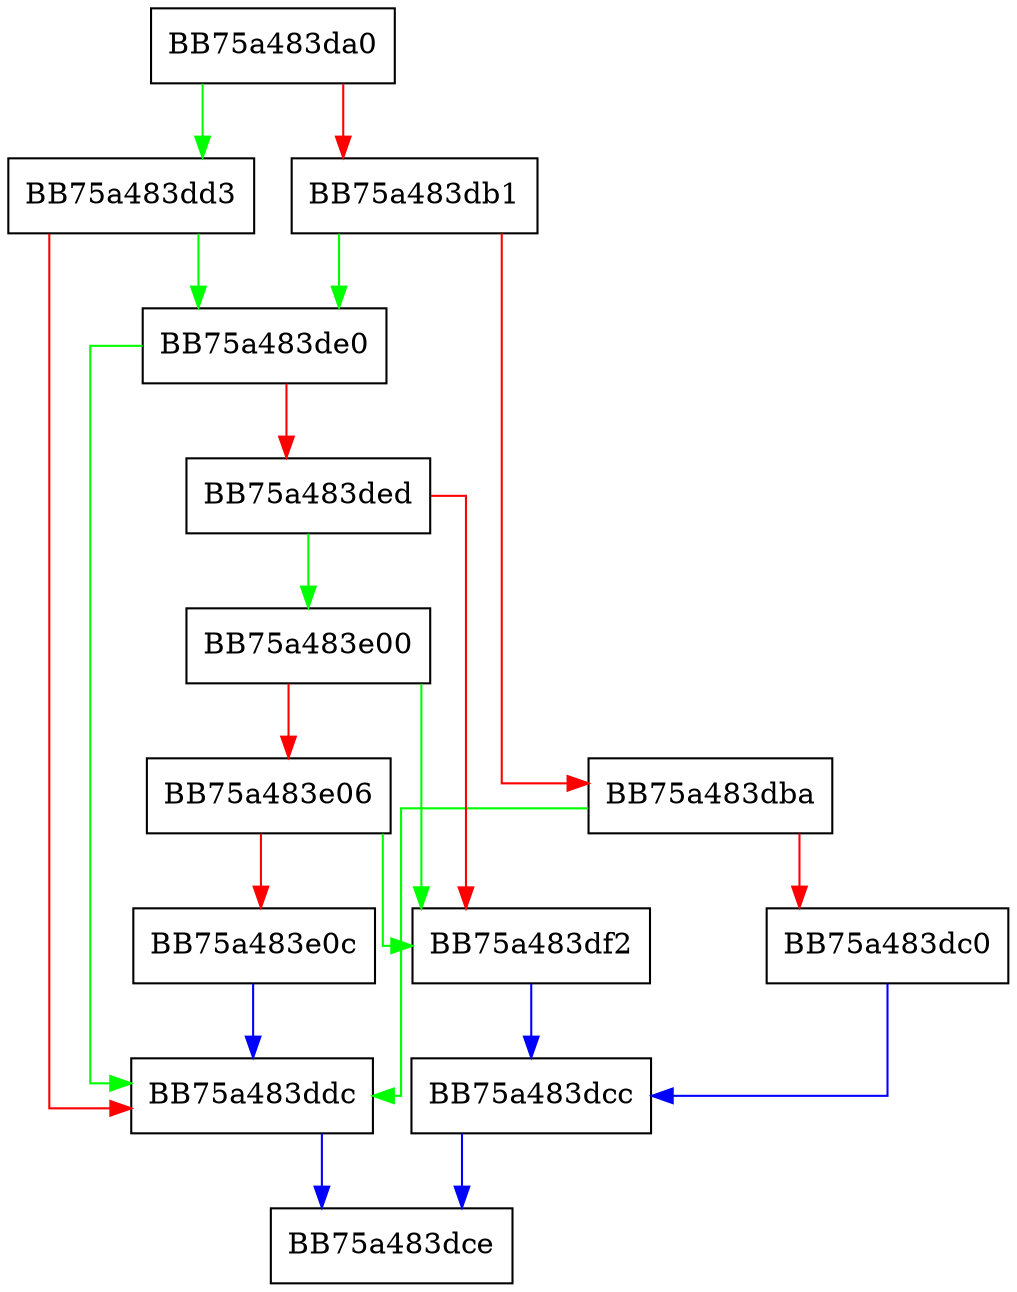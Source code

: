 digraph match_start_line {
  node [shape="box"];
  graph [splines=ortho];
  BB75a483da0 -> BB75a483dd3 [color="green"];
  BB75a483da0 -> BB75a483db1 [color="red"];
  BB75a483db1 -> BB75a483de0 [color="green"];
  BB75a483db1 -> BB75a483dba [color="red"];
  BB75a483dba -> BB75a483ddc [color="green"];
  BB75a483dba -> BB75a483dc0 [color="red"];
  BB75a483dc0 -> BB75a483dcc [color="blue"];
  BB75a483dcc -> BB75a483dce [color="blue"];
  BB75a483dd3 -> BB75a483de0 [color="green"];
  BB75a483dd3 -> BB75a483ddc [color="red"];
  BB75a483ddc -> BB75a483dce [color="blue"];
  BB75a483de0 -> BB75a483ddc [color="green"];
  BB75a483de0 -> BB75a483ded [color="red"];
  BB75a483ded -> BB75a483e00 [color="green"];
  BB75a483ded -> BB75a483df2 [color="red"];
  BB75a483df2 -> BB75a483dcc [color="blue"];
  BB75a483e00 -> BB75a483df2 [color="green"];
  BB75a483e00 -> BB75a483e06 [color="red"];
  BB75a483e06 -> BB75a483df2 [color="green"];
  BB75a483e06 -> BB75a483e0c [color="red"];
  BB75a483e0c -> BB75a483ddc [color="blue"];
}